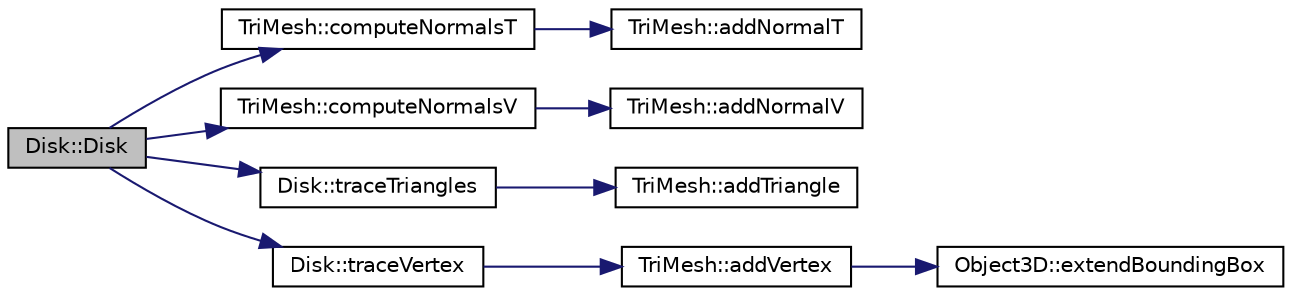 digraph "Disk::Disk"
{
  edge [fontname="Helvetica",fontsize="10",labelfontname="Helvetica",labelfontsize="10"];
  node [fontname="Helvetica",fontsize="10",shape=record];
  rankdir="LR";
  Node1 [label="Disk::Disk",height=0.2,width=0.4,color="black", fillcolor="grey75", style="filled", fontcolor="black"];
  Node1 -> Node2 [color="midnightblue",fontsize="10",style="solid",fontname="Helvetica"];
  Node2 [label="TriMesh::computeNormalsT",height=0.2,width=0.4,color="black", fillcolor="white", style="filled",URL="$classTriMesh.html#a7a0ccea06db5bee5972cf601bd48510a"];
  Node2 -> Node3 [color="midnightblue",fontsize="10",style="solid",fontname="Helvetica"];
  Node3 [label="TriMesh::addNormalT",height=0.2,width=0.4,color="black", fillcolor="white", style="filled",URL="$classTriMesh.html#a32967a7d13c9cecd5ba93a89e0409f7d"];
  Node1 -> Node4 [color="midnightblue",fontsize="10",style="solid",fontname="Helvetica"];
  Node4 [label="TriMesh::computeNormalsV",height=0.2,width=0.4,color="black", fillcolor="white", style="filled",URL="$classTriMesh.html#a2afd756d3720ffa295ad29bab3d3a77e"];
  Node4 -> Node5 [color="midnightblue",fontsize="10",style="solid",fontname="Helvetica"];
  Node5 [label="TriMesh::addNormalV",height=0.2,width=0.4,color="black", fillcolor="white", style="filled",URL="$classTriMesh.html#a36f8783ffc98a97b5b022060609b7c55"];
  Node1 -> Node6 [color="midnightblue",fontsize="10",style="solid",fontname="Helvetica"];
  Node6 [label="Disk::traceTriangles",height=0.2,width=0.4,color="black", fillcolor="white", style="filled",URL="$classDisk.html#a45d3c7c2d7fc682b5b13bec84e401f26"];
  Node6 -> Node7 [color="midnightblue",fontsize="10",style="solid",fontname="Helvetica"];
  Node7 [label="TriMesh::addTriangle",height=0.2,width=0.4,color="black", fillcolor="white", style="filled",URL="$classTriMesh.html#af42d53d768083eb29b591a712037fcef"];
  Node1 -> Node8 [color="midnightblue",fontsize="10",style="solid",fontname="Helvetica"];
  Node8 [label="Disk::traceVertex",height=0.2,width=0.4,color="black", fillcolor="white", style="filled",URL="$classDisk.html#ad531e78dd9d9547edd93ec5af723c1a1"];
  Node8 -> Node9 [color="midnightblue",fontsize="10",style="solid",fontname="Helvetica"];
  Node9 [label="TriMesh::addVertex",height=0.2,width=0.4,color="black", fillcolor="white", style="filled",URL="$classTriMesh.html#ae0d2c0bdf6b91931ee86aa51c8bfc29d"];
  Node9 -> Node10 [color="midnightblue",fontsize="10",style="solid",fontname="Helvetica"];
  Node10 [label="Object3D::extendBoundingBox",height=0.2,width=0.4,color="black", fillcolor="white", style="filled",URL="$classObject3D.html#a3b86fbd9b122140b1ed68461abb1e583"];
}
